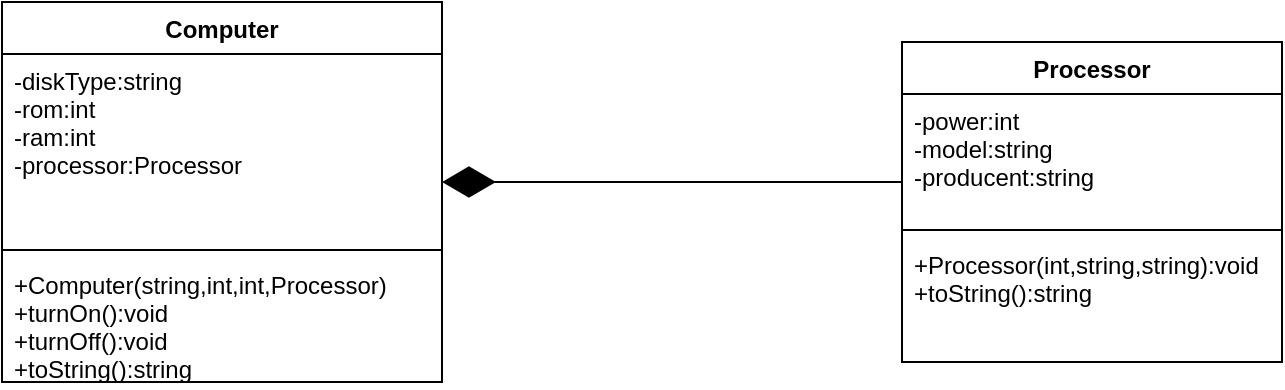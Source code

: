 <mxfile version="15.8.3" type="device"><diagram id="LrES_e7Ltspmh9a9ZQXJ" name="Page-1"><mxGraphModel dx="1422" dy="748" grid="1" gridSize="10" guides="1" tooltips="1" connect="1" arrows="1" fold="1" page="1" pageScale="1" pageWidth="827" pageHeight="1169" math="0" shadow="0"><root><mxCell id="0"/><mxCell id="1" parent="0"/><mxCell id="2synw6KKg15cAcZIxl5f-1" value="Computer" style="swimlane;fontStyle=1;align=center;verticalAlign=top;childLayout=stackLayout;horizontal=1;startSize=26;horizontalStack=0;resizeParent=1;resizeParentMax=0;resizeLast=0;collapsible=1;marginBottom=0;" vertex="1" parent="1"><mxGeometry x="20" y="90" width="220" height="190" as="geometry"/></mxCell><mxCell id="2synw6KKg15cAcZIxl5f-2" value="-diskType:string&#10;-rom:int&#10;-ram:int&#10;-processor:Processor" style="text;strokeColor=none;fillColor=none;align=left;verticalAlign=top;spacingLeft=4;spacingRight=4;overflow=hidden;rotatable=0;points=[[0,0.5],[1,0.5]];portConstraint=eastwest;" vertex="1" parent="2synw6KKg15cAcZIxl5f-1"><mxGeometry y="26" width="220" height="94" as="geometry"/></mxCell><mxCell id="2synw6KKg15cAcZIxl5f-3" value="" style="line;strokeWidth=1;fillColor=none;align=left;verticalAlign=middle;spacingTop=-1;spacingLeft=3;spacingRight=3;rotatable=0;labelPosition=right;points=[];portConstraint=eastwest;" vertex="1" parent="2synw6KKg15cAcZIxl5f-1"><mxGeometry y="120" width="220" height="8" as="geometry"/></mxCell><mxCell id="2synw6KKg15cAcZIxl5f-4" value="+Computer(string,int,int,Processor)&#10;+turnOn():void &#10;+turnOff():void&#10;+toString():string" style="text;strokeColor=none;fillColor=none;align=left;verticalAlign=top;spacingLeft=4;spacingRight=4;overflow=hidden;rotatable=0;points=[[0,0.5],[1,0.5]];portConstraint=eastwest;" vertex="1" parent="2synw6KKg15cAcZIxl5f-1"><mxGeometry y="128" width="220" height="62" as="geometry"/></mxCell><mxCell id="2synw6KKg15cAcZIxl5f-5" value="Processor" style="swimlane;fontStyle=1;align=center;verticalAlign=top;childLayout=stackLayout;horizontal=1;startSize=26;horizontalStack=0;resizeParent=1;resizeParentMax=0;resizeLast=0;collapsible=1;marginBottom=0;" vertex="1" parent="1"><mxGeometry x="470" y="110" width="190" height="160" as="geometry"/></mxCell><mxCell id="2synw6KKg15cAcZIxl5f-6" value="-power:int&#10;-model:string&#10;-producent:string" style="text;strokeColor=none;fillColor=none;align=left;verticalAlign=top;spacingLeft=4;spacingRight=4;overflow=hidden;rotatable=0;points=[[0,0.5],[1,0.5]];portConstraint=eastwest;" vertex="1" parent="2synw6KKg15cAcZIxl5f-5"><mxGeometry y="26" width="190" height="64" as="geometry"/></mxCell><mxCell id="2synw6KKg15cAcZIxl5f-7" value="" style="line;strokeWidth=1;fillColor=none;align=left;verticalAlign=middle;spacingTop=-1;spacingLeft=3;spacingRight=3;rotatable=0;labelPosition=right;points=[];portConstraint=eastwest;" vertex="1" parent="2synw6KKg15cAcZIxl5f-5"><mxGeometry y="90" width="190" height="8" as="geometry"/></mxCell><mxCell id="2synw6KKg15cAcZIxl5f-8" value="+Processor(int,string,string):void&#10;+toString():string" style="text;strokeColor=none;fillColor=none;align=left;verticalAlign=top;spacingLeft=4;spacingRight=4;overflow=hidden;rotatable=0;points=[[0,0.5],[1,0.5]];portConstraint=eastwest;" vertex="1" parent="2synw6KKg15cAcZIxl5f-5"><mxGeometry y="98" width="190" height="62" as="geometry"/></mxCell><mxCell id="2synw6KKg15cAcZIxl5f-9" value="" style="endArrow=diamondThin;endFill=1;endSize=24;html=1;rounded=0;exitX=0;exitY=0.688;exitDx=0;exitDy=0;exitPerimeter=0;" edge="1" parent="1" source="2synw6KKg15cAcZIxl5f-6"><mxGeometry width="160" relative="1" as="geometry"><mxPoint x="370" y="180" as="sourcePoint"/><mxPoint x="240" y="180" as="targetPoint"/><Array as="points"><mxPoint x="310" y="180"/><mxPoint x="370" y="180"/></Array></mxGeometry></mxCell></root></mxGraphModel></diagram></mxfile>